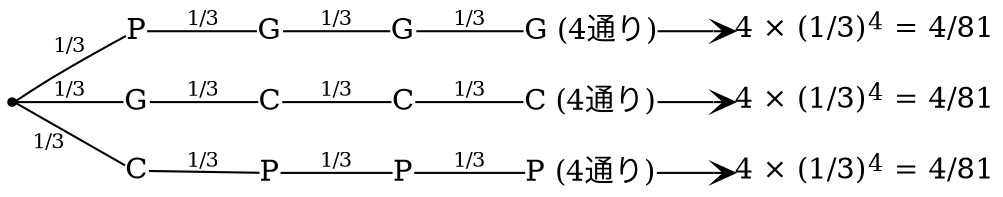 digraph problem5_1 {
    rankdir = LR; // 左から右のレイアウトを指定

    // ダミーノード
    ""[shape=point];

    // ノードのスタイル設定
    node[shape=plain];

    // ノードの定義
    node1 [label="P"];
    node2 [label="G"];
    node3 [label="C"];
    node4 [label="G"];
    node5 [label="C"];
    node6 [label="P"];
    node7 [label="G"];
    node8 [label="C"];
    node9 [label="P"];
    node10 [label="G (4通り)"];
    node11 [label="C (4通り)"];
    node12 [label="P (4通り)"];
    node13 [label=<4 × (1/3)<sup>4</sup> = 4/81>];
    node14 [label=<4 × (1/3)<sup>4</sup> = 4/81>];
    node15 [label=<4 × (1/3)<sup>4</sup> = 4/81>];
    // エッジの定義（有向）
    "" -> node1 [label=<<font point-size="10" color="black">1/3</font>>, arrowhead=none];
    "" -> node2 [label=<<font point-size="10" color="black">1/3</font>>, arrowhead=none];
    "" -> node3 [xlabel=<<font point-size="10" color="black">1/3</font>>, arrowhead=none];

    node1 -> node4 [label=<<font point-size="10" color="black">1/3</font>>, arrowhead=none];
    node2 -> node5 [label=<<font point-size="10" color="black">1/3</font>>, arrowhead=none];
    node3 -> node6 [label=<<font point-size="10" color="black">1/3</font>>, arrowhead=none];

    node4 -> node7 [label=<<font point-size="10" color="black">1/3</font>>, arrowhead=none];
    node5 -> node8 [label=<<font point-size="10" color="black">1/3</font>>, arrowhead=none];
    node6 -> node9 [label=<<font point-size="10" color="black">1/3</font>>, arrowhead=none];

    node7 -> node10 [label=<<font point-size="10" color="black">1/3</font>>, arrowhead=none];
    node8 -> node11 [label=<<font point-size="10" color="black">1/3</font>>, arrowhead=none];
    node9 -> node12 [label=<<font point-size="10" color="black">1/3</font>>, arrowhead=none];

    node10 -> node13 [arrowhead=vee];
    node11 -> node14 [arrowhead=vee];
    node12 -> node15 [arrowhead=vee];
}